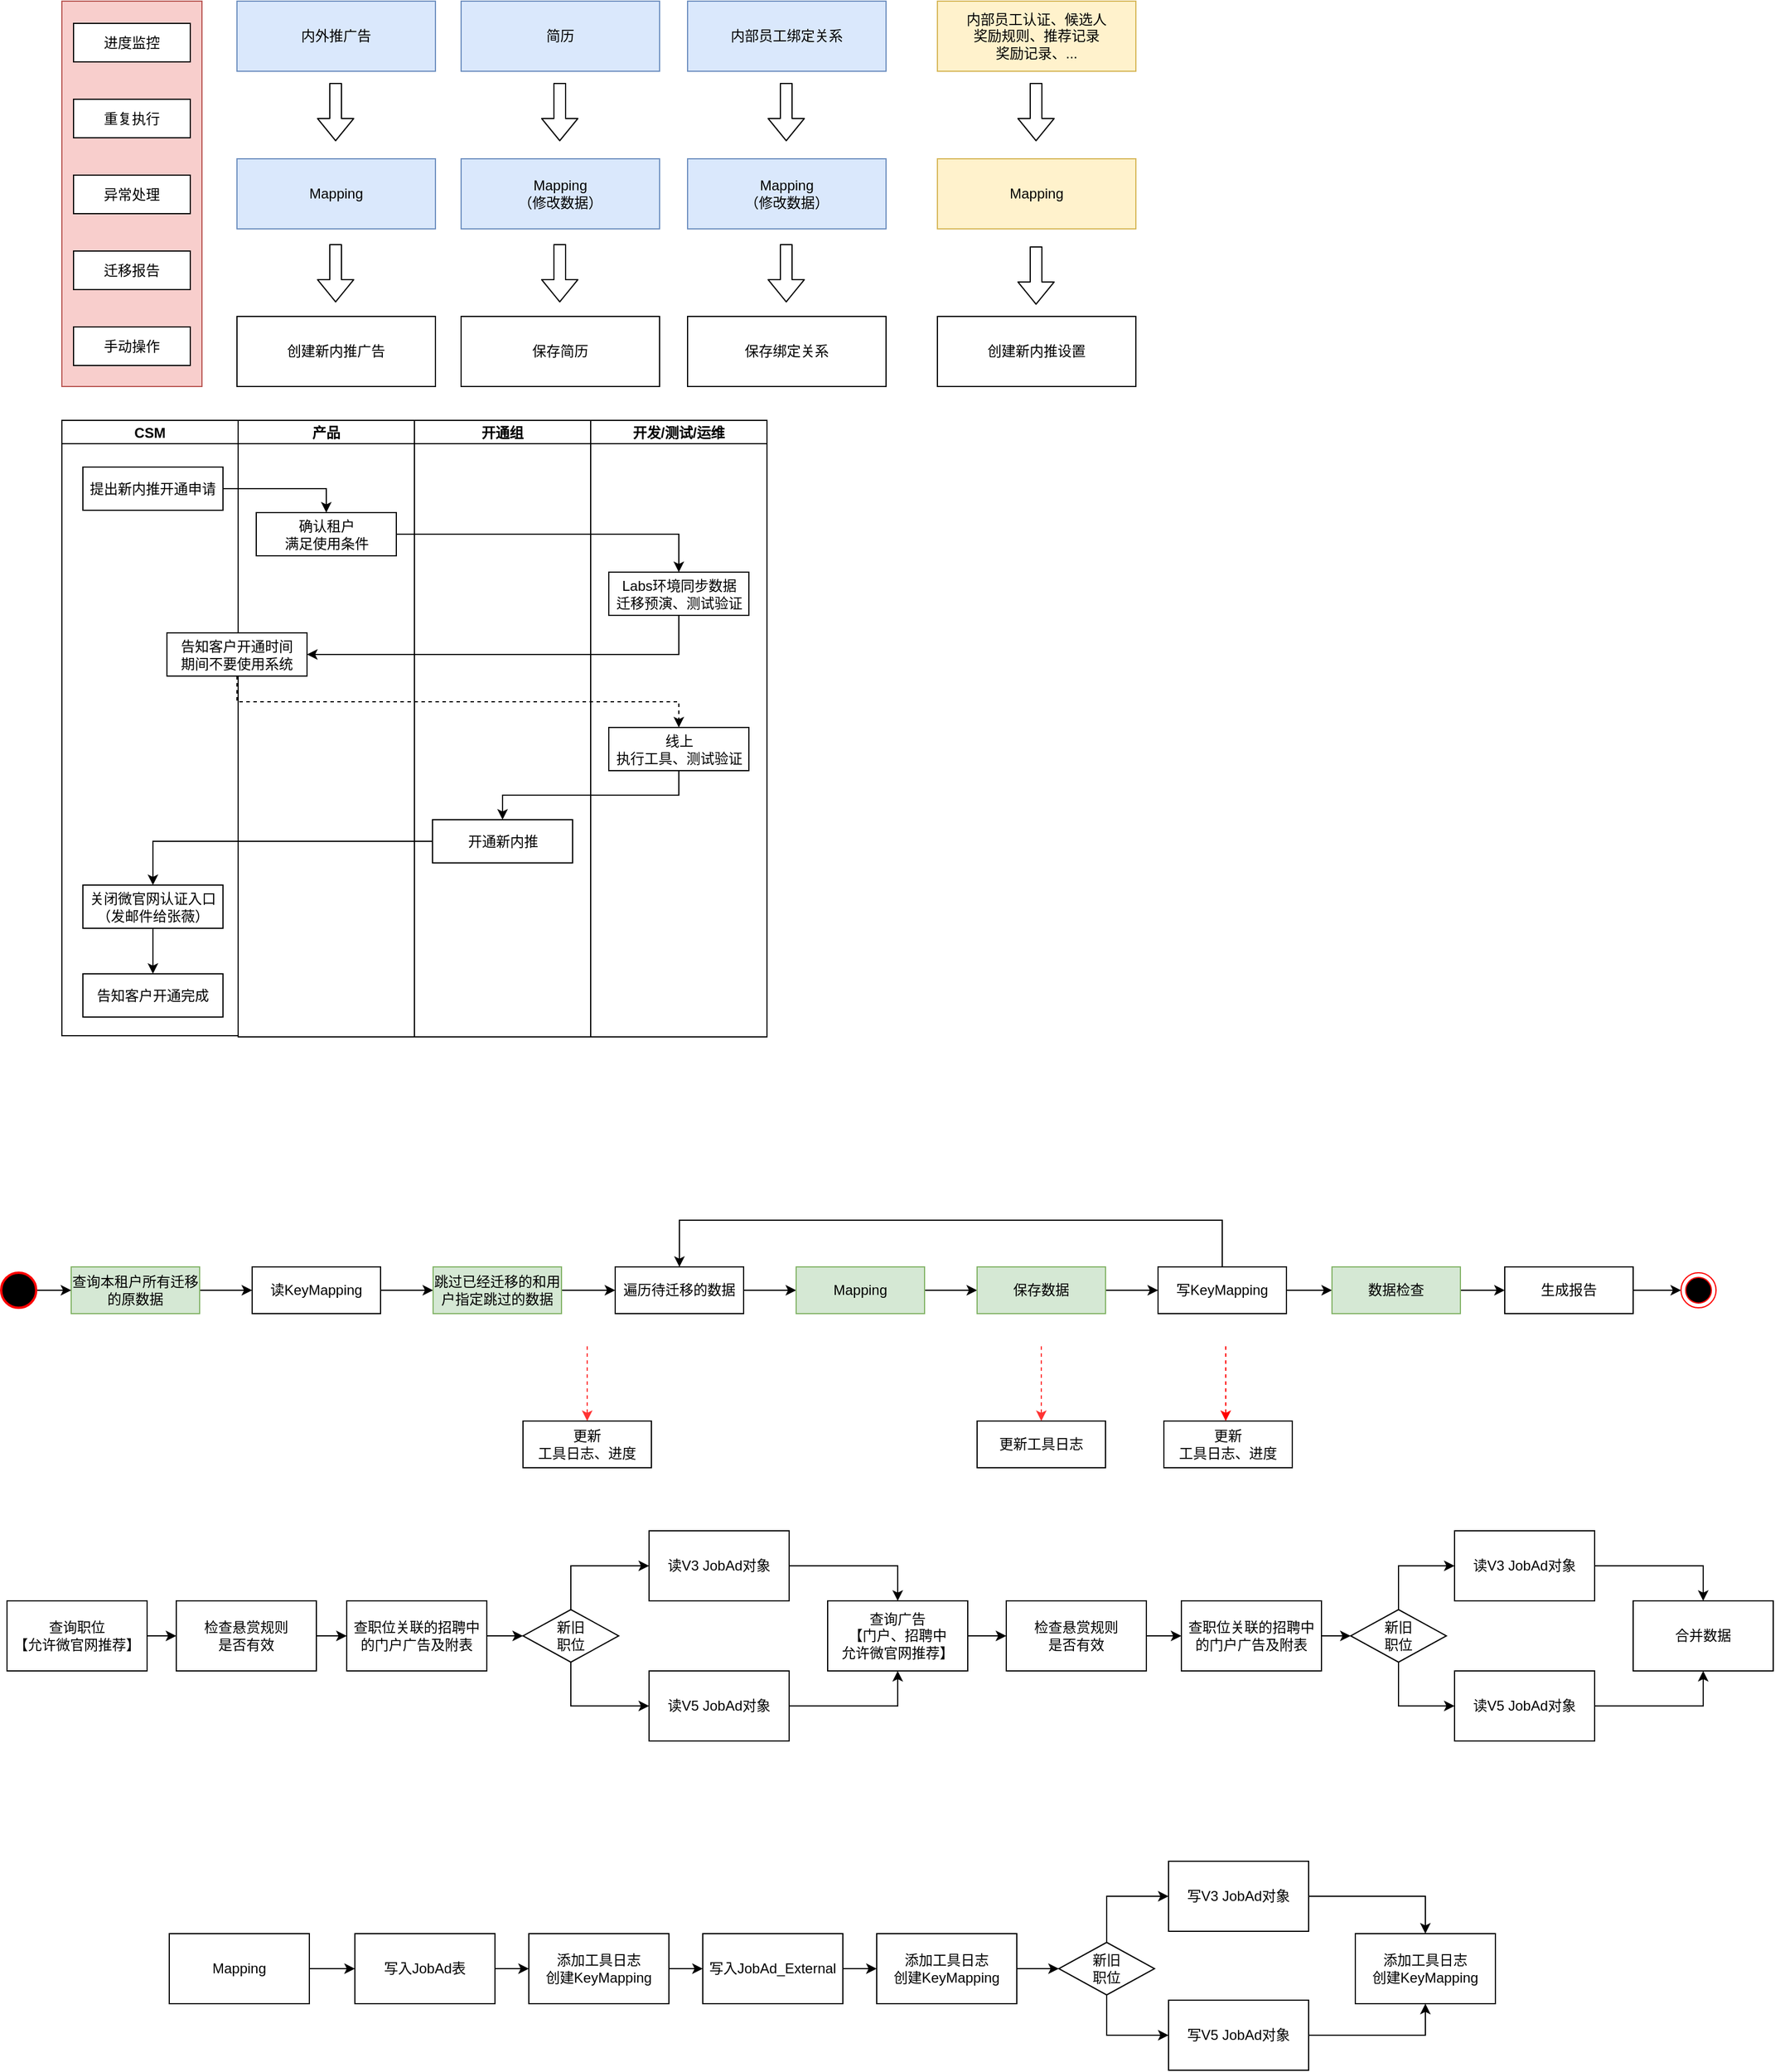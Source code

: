 <mxfile version="14.2.7" type="github">
  <diagram id="opj6cQ-oHb-ZNiN98mbR" name="Page-1">
    <mxGraphModel dx="1538" dy="762" grid="0" gridSize="10" guides="1" tooltips="1" connect="1" arrows="1" fold="1" page="1" pageScale="1" pageWidth="1654" pageHeight="2336" math="0" shadow="0">
      <root>
        <mxCell id="0" />
        <mxCell id="1" parent="0" />
        <mxCell id="UxDuM7FgH8RK6ok0w7r7-1" value="&lt;br&gt;&lt;br&gt;&lt;br&gt;&lt;br&gt;&lt;br&gt;&lt;br&gt;" style="rounded=0;whiteSpace=wrap;html=1;fillColor=#f8cecc;strokeColor=#b85450;" parent="1" vertex="1">
          <mxGeometry x="99" y="24" width="120" height="330" as="geometry" />
        </mxCell>
        <mxCell id="UxDuM7FgH8RK6ok0w7r7-2" value="内外推广告" style="rounded=0;whiteSpace=wrap;html=1;fillColor=#dae8fc;strokeColor=#6c8ebf;" parent="1" vertex="1">
          <mxGeometry x="249" y="24" width="170" height="60" as="geometry" />
        </mxCell>
        <mxCell id="UxDuM7FgH8RK6ok0w7r7-3" value="Mapping" style="rounded=0;whiteSpace=wrap;html=1;fillColor=#dae8fc;strokeColor=#6c8ebf;" parent="1" vertex="1">
          <mxGeometry x="249" y="159" width="170" height="60" as="geometry" />
        </mxCell>
        <mxCell id="UxDuM7FgH8RK6ok0w7r7-4" value="创建新内推广告" style="rounded=0;whiteSpace=wrap;html=1;" parent="1" vertex="1">
          <mxGeometry x="249" y="294" width="170" height="60" as="geometry" />
        </mxCell>
        <mxCell id="UxDuM7FgH8RK6ok0w7r7-8" value="内部员工认证、候选人&lt;br&gt;奖励规则、推荐记录&lt;br&gt;奖励记录、..." style="rounded=0;whiteSpace=wrap;html=1;fillColor=#fff2cc;strokeColor=#d6b656;" parent="1" vertex="1">
          <mxGeometry x="849" y="24" width="170" height="60" as="geometry" />
        </mxCell>
        <mxCell id="UxDuM7FgH8RK6ok0w7r7-9" value="Mapping" style="rounded=0;whiteSpace=wrap;html=1;fillColor=#fff2cc;strokeColor=#d6b656;" parent="1" vertex="1">
          <mxGeometry x="849" y="159" width="170" height="60" as="geometry" />
        </mxCell>
        <mxCell id="UxDuM7FgH8RK6ok0w7r7-10" value="创建新内推设置" style="rounded=0;whiteSpace=wrap;html=1;" parent="1" vertex="1">
          <mxGeometry x="849" y="294" width="170" height="60" as="geometry" />
        </mxCell>
        <mxCell id="UxDuM7FgH8RK6ok0w7r7-14" value="&lt;span&gt;进度监控&lt;/span&gt;" style="rounded=0;whiteSpace=wrap;html=1;" parent="1" vertex="1">
          <mxGeometry x="109" y="43" width="100" height="33" as="geometry" />
        </mxCell>
        <mxCell id="UxDuM7FgH8RK6ok0w7r7-15" value="重复执行" style="rounded=0;whiteSpace=wrap;html=1;" parent="1" vertex="1">
          <mxGeometry x="109" y="108" width="100" height="33" as="geometry" />
        </mxCell>
        <mxCell id="UxDuM7FgH8RK6ok0w7r7-16" value="异常处理" style="rounded=0;whiteSpace=wrap;html=1;" parent="1" vertex="1">
          <mxGeometry x="109" y="173" width="100" height="33" as="geometry" />
        </mxCell>
        <mxCell id="UxDuM7FgH8RK6ok0w7r7-17" value="迁移报告" style="rounded=0;whiteSpace=wrap;html=1;" parent="1" vertex="1">
          <mxGeometry x="109" y="238" width="100" height="33" as="geometry" />
        </mxCell>
        <mxCell id="UxDuM7FgH8RK6ok0w7r7-18" value="" style="shape=flexArrow;endArrow=classic;html=1;" parent="1" edge="1">
          <mxGeometry width="50" height="50" relative="1" as="geometry">
            <mxPoint x="333.5" y="94" as="sourcePoint" />
            <mxPoint x="333.5" y="144" as="targetPoint" />
          </mxGeometry>
        </mxCell>
        <mxCell id="UxDuM7FgH8RK6ok0w7r7-20" value="" style="shape=flexArrow;endArrow=classic;html=1;" parent="1" edge="1">
          <mxGeometry width="50" height="50" relative="1" as="geometry">
            <mxPoint x="933.5" y="94" as="sourcePoint" />
            <mxPoint x="933.5" y="144" as="targetPoint" />
          </mxGeometry>
        </mxCell>
        <mxCell id="UxDuM7FgH8RK6ok0w7r7-21" value="" style="shape=flexArrow;endArrow=classic;html=1;" parent="1" edge="1">
          <mxGeometry width="50" height="50" relative="1" as="geometry">
            <mxPoint x="333.5" y="232" as="sourcePoint" />
            <mxPoint x="333.5" y="282" as="targetPoint" />
          </mxGeometry>
        </mxCell>
        <mxCell id="UxDuM7FgH8RK6ok0w7r7-22" value="" style="shape=flexArrow;endArrow=classic;html=1;" parent="1" edge="1">
          <mxGeometry width="50" height="50" relative="1" as="geometry">
            <mxPoint x="933.5" y="234" as="sourcePoint" />
            <mxPoint x="933.5" y="284" as="targetPoint" />
          </mxGeometry>
        </mxCell>
        <mxCell id="nGThB-1KO8apslphqAMO-1" value="CSM" style="swimlane;startSize=20;" parent="1" vertex="1">
          <mxGeometry x="99" y="383" width="151" height="527" as="geometry" />
        </mxCell>
        <mxCell id="nGThB-1KO8apslphqAMO-6" value="提出新内推开通申请" style="rounded=0;whiteSpace=wrap;html=1;" parent="nGThB-1KO8apslphqAMO-1" vertex="1">
          <mxGeometry x="18" y="40" width="120" height="37" as="geometry" />
        </mxCell>
        <mxCell id="nGThB-1KO8apslphqAMO-26" style="edgeStyle=orthogonalEdgeStyle;rounded=0;orthogonalLoop=1;jettySize=auto;html=1;exitX=0.5;exitY=1;exitDx=0;exitDy=0;" parent="nGThB-1KO8apslphqAMO-1" source="nGThB-1KO8apslphqAMO-23" target="nGThB-1KO8apslphqAMO-25" edge="1">
          <mxGeometry relative="1" as="geometry" />
        </mxCell>
        <mxCell id="nGThB-1KO8apslphqAMO-23" value="关闭微官网认证入口&lt;br&gt;（发邮件给张薇）" style="rounded=0;whiteSpace=wrap;html=1;" parent="nGThB-1KO8apslphqAMO-1" vertex="1">
          <mxGeometry x="18" y="398" width="120" height="37" as="geometry" />
        </mxCell>
        <mxCell id="nGThB-1KO8apslphqAMO-25" value="告知客户开通完成" style="rounded=0;whiteSpace=wrap;html=1;" parent="nGThB-1KO8apslphqAMO-1" vertex="1">
          <mxGeometry x="18" y="474" width="120" height="37" as="geometry" />
        </mxCell>
        <mxCell id="nGThB-1KO8apslphqAMO-3" value="产品" style="swimlane;startSize=20;" parent="1" vertex="1">
          <mxGeometry x="250" y="383" width="151" height="528" as="geometry" />
        </mxCell>
        <mxCell id="nGThB-1KO8apslphqAMO-16" value="确认租户&lt;br&gt;满足使用条件" style="rounded=0;whiteSpace=wrap;html=1;" parent="nGThB-1KO8apslphqAMO-3" vertex="1">
          <mxGeometry x="15.5" y="79" width="120" height="37" as="geometry" />
        </mxCell>
        <mxCell id="nGThB-1KO8apslphqAMO-4" value="开通组" style="swimlane;startSize=20;" parent="1" vertex="1">
          <mxGeometry x="401" y="383" width="151" height="528" as="geometry" />
        </mxCell>
        <mxCell id="nGThB-1KO8apslphqAMO-21" value="开通新内推" style="rounded=0;whiteSpace=wrap;html=1;" parent="nGThB-1KO8apslphqAMO-4" vertex="1">
          <mxGeometry x="15.5" y="342" width="120" height="37" as="geometry" />
        </mxCell>
        <mxCell id="nGThB-1KO8apslphqAMO-5" value="开发/测试/运维" style="swimlane;startSize=20;" parent="1" vertex="1">
          <mxGeometry x="552" y="383" width="151" height="528" as="geometry" />
        </mxCell>
        <mxCell id="nGThB-1KO8apslphqAMO-12" value="Labs环境同步数据&lt;br&gt;迁移预演、测试验证" style="rounded=0;whiteSpace=wrap;html=1;" parent="nGThB-1KO8apslphqAMO-5" vertex="1">
          <mxGeometry x="15.5" y="130" width="120" height="37" as="geometry" />
        </mxCell>
        <mxCell id="nGThB-1KO8apslphqAMO-19" value="线上&lt;br&gt;执行工具、测试验证" style="rounded=0;whiteSpace=wrap;html=1;" parent="nGThB-1KO8apslphqAMO-5" vertex="1">
          <mxGeometry x="15.5" y="263" width="120" height="37" as="geometry" />
        </mxCell>
        <mxCell id="nGThB-1KO8apslphqAMO-14" style="edgeStyle=orthogonalEdgeStyle;rounded=0;orthogonalLoop=1;jettySize=auto;html=1;exitX=0.5;exitY=1;exitDx=0;exitDy=0;entryX=1;entryY=0.5;entryDx=0;entryDy=0;" parent="1" source="nGThB-1KO8apslphqAMO-12" target="nGThB-1KO8apslphqAMO-11" edge="1">
          <mxGeometry relative="1" as="geometry" />
        </mxCell>
        <mxCell id="nGThB-1KO8apslphqAMO-15" style="edgeStyle=orthogonalEdgeStyle;rounded=0;orthogonalLoop=1;jettySize=auto;html=1;exitX=1;exitY=0.5;exitDx=0;exitDy=0;" parent="1" source="nGThB-1KO8apslphqAMO-6" target="nGThB-1KO8apslphqAMO-16" edge="1">
          <mxGeometry relative="1" as="geometry">
            <mxPoint x="325.5" y="473" as="targetPoint" />
          </mxGeometry>
        </mxCell>
        <mxCell id="nGThB-1KO8apslphqAMO-18" style="edgeStyle=orthogonalEdgeStyle;rounded=0;orthogonalLoop=1;jettySize=auto;html=1;exitX=1;exitY=0.5;exitDx=0;exitDy=0;" parent="1" source="nGThB-1KO8apslphqAMO-16" target="nGThB-1KO8apslphqAMO-12" edge="1">
          <mxGeometry relative="1" as="geometry">
            <mxPoint x="611" y="596" as="targetPoint" />
          </mxGeometry>
        </mxCell>
        <mxCell id="nGThB-1KO8apslphqAMO-20" style="edgeStyle=orthogonalEdgeStyle;rounded=0;orthogonalLoop=1;jettySize=auto;html=1;exitX=0.5;exitY=1;exitDx=0;exitDy=0;dashed=1;" parent="1" source="nGThB-1KO8apslphqAMO-11" target="nGThB-1KO8apslphqAMO-19" edge="1">
          <mxGeometry relative="1" as="geometry" />
        </mxCell>
        <mxCell id="nGThB-1KO8apslphqAMO-11" value="告知客户开通时间&lt;br&gt;期间不要使用系统" style="rounded=0;whiteSpace=wrap;html=1;" parent="1" vertex="1">
          <mxGeometry x="189" y="565" width="120" height="37" as="geometry" />
        </mxCell>
        <mxCell id="nGThB-1KO8apslphqAMO-22" style="edgeStyle=orthogonalEdgeStyle;rounded=0;orthogonalLoop=1;jettySize=auto;html=1;exitX=0.5;exitY=1;exitDx=0;exitDy=0;entryX=0.5;entryY=0;entryDx=0;entryDy=0;" parent="1" source="nGThB-1KO8apslphqAMO-19" target="nGThB-1KO8apslphqAMO-21" edge="1">
          <mxGeometry relative="1" as="geometry" />
        </mxCell>
        <mxCell id="nGThB-1KO8apslphqAMO-24" style="edgeStyle=orthogonalEdgeStyle;rounded=0;orthogonalLoop=1;jettySize=auto;html=1;exitX=0;exitY=0.5;exitDx=0;exitDy=0;entryX=0.5;entryY=0;entryDx=0;entryDy=0;" parent="1" source="nGThB-1KO8apslphqAMO-21" target="nGThB-1KO8apslphqAMO-23" edge="1">
          <mxGeometry relative="1" as="geometry" />
        </mxCell>
        <mxCell id="nGThB-1KO8apslphqAMO-28" value="简历" style="rounded=0;whiteSpace=wrap;html=1;fillColor=#dae8fc;strokeColor=#6c8ebf;" parent="1" vertex="1">
          <mxGeometry x="441" y="24" width="170" height="60" as="geometry" />
        </mxCell>
        <mxCell id="nGThB-1KO8apslphqAMO-29" value="Mapping&lt;br&gt;（修改数据）" style="rounded=0;whiteSpace=wrap;html=1;fillColor=#dae8fc;strokeColor=#6c8ebf;" parent="1" vertex="1">
          <mxGeometry x="441" y="159" width="170" height="60" as="geometry" />
        </mxCell>
        <mxCell id="nGThB-1KO8apslphqAMO-30" value="保存简历" style="rounded=0;whiteSpace=wrap;html=1;" parent="1" vertex="1">
          <mxGeometry x="441" y="294" width="170" height="60" as="geometry" />
        </mxCell>
        <mxCell id="nGThB-1KO8apslphqAMO-31" value="" style="shape=flexArrow;endArrow=classic;html=1;" parent="1" edge="1">
          <mxGeometry width="50" height="50" relative="1" as="geometry">
            <mxPoint x="525.5" y="94" as="sourcePoint" />
            <mxPoint x="525.5" y="144" as="targetPoint" />
          </mxGeometry>
        </mxCell>
        <mxCell id="nGThB-1KO8apslphqAMO-32" value="" style="shape=flexArrow;endArrow=classic;html=1;" parent="1" edge="1">
          <mxGeometry width="50" height="50" relative="1" as="geometry">
            <mxPoint x="525.5" y="232" as="sourcePoint" />
            <mxPoint x="525.5" y="282" as="targetPoint" />
          </mxGeometry>
        </mxCell>
        <mxCell id="nGThB-1KO8apslphqAMO-33" value="内部员工绑定关系" style="rounded=0;whiteSpace=wrap;html=1;fillColor=#dae8fc;strokeColor=#6c8ebf;" parent="1" vertex="1">
          <mxGeometry x="635" y="24" width="170" height="60" as="geometry" />
        </mxCell>
        <mxCell id="nGThB-1KO8apslphqAMO-34" value="Mapping&lt;br&gt;（修改数据）" style="rounded=0;whiteSpace=wrap;html=1;fillColor=#dae8fc;strokeColor=#6c8ebf;" parent="1" vertex="1">
          <mxGeometry x="635" y="159" width="170" height="60" as="geometry" />
        </mxCell>
        <mxCell id="nGThB-1KO8apslphqAMO-35" value="保存绑定关系" style="rounded=0;whiteSpace=wrap;html=1;" parent="1" vertex="1">
          <mxGeometry x="635" y="294" width="170" height="60" as="geometry" />
        </mxCell>
        <mxCell id="nGThB-1KO8apslphqAMO-36" value="" style="shape=flexArrow;endArrow=classic;html=1;" parent="1" edge="1">
          <mxGeometry width="50" height="50" relative="1" as="geometry">
            <mxPoint x="719.5" y="94" as="sourcePoint" />
            <mxPoint x="719.5" y="144" as="targetPoint" />
          </mxGeometry>
        </mxCell>
        <mxCell id="nGThB-1KO8apslphqAMO-37" value="" style="shape=flexArrow;endArrow=classic;html=1;" parent="1" edge="1">
          <mxGeometry width="50" height="50" relative="1" as="geometry">
            <mxPoint x="719.5" y="232" as="sourcePoint" />
            <mxPoint x="719.5" y="282" as="targetPoint" />
          </mxGeometry>
        </mxCell>
        <mxCell id="iy9tmgpQ-czvoUK4RxBA-36" style="edgeStyle=orthogonalEdgeStyle;rounded=0;orthogonalLoop=1;jettySize=auto;html=1;exitX=1;exitY=0.5;exitDx=0;exitDy=0;" parent="1" source="iy9tmgpQ-czvoUK4RxBA-3" target="iy9tmgpQ-czvoUK4RxBA-9" edge="1">
          <mxGeometry relative="1" as="geometry" />
        </mxCell>
        <mxCell id="iy9tmgpQ-czvoUK4RxBA-3" value="查询本租户所有迁移的原数据" style="rounded=0;whiteSpace=wrap;html=1;fillColor=#d5e8d4;strokeColor=#82b366;" parent="1" vertex="1">
          <mxGeometry x="107" y="1108" width="110" height="40" as="geometry" />
        </mxCell>
        <mxCell id="iy9tmgpQ-czvoUK4RxBA-37" style="edgeStyle=orthogonalEdgeStyle;rounded=0;orthogonalLoop=1;jettySize=auto;html=1;exitX=1;exitY=0.5;exitDx=0;exitDy=0;" parent="1" source="iy9tmgpQ-czvoUK4RxBA-9" target="iy9tmgpQ-czvoUK4RxBA-35" edge="1">
          <mxGeometry relative="1" as="geometry" />
        </mxCell>
        <mxCell id="iy9tmgpQ-czvoUK4RxBA-9" value="读KeyMapping" style="rounded=0;whiteSpace=wrap;html=1;" parent="1" vertex="1">
          <mxGeometry x="262" y="1108" width="110" height="40" as="geometry" />
        </mxCell>
        <mxCell id="iy9tmgpQ-czvoUK4RxBA-40" style="edgeStyle=orthogonalEdgeStyle;rounded=0;orthogonalLoop=1;jettySize=auto;html=1;exitX=1;exitY=0.5;exitDx=0;exitDy=0;" parent="1" source="iy9tmgpQ-czvoUK4RxBA-15" target="iy9tmgpQ-czvoUK4RxBA-16" edge="1">
          <mxGeometry relative="1" as="geometry" />
        </mxCell>
        <mxCell id="iy9tmgpQ-czvoUK4RxBA-15" value="遍历待迁移的数据" style="rounded=0;whiteSpace=wrap;html=1;" parent="1" vertex="1">
          <mxGeometry x="573" y="1108" width="110" height="40" as="geometry" />
        </mxCell>
        <mxCell id="iy9tmgpQ-czvoUK4RxBA-41" style="edgeStyle=orthogonalEdgeStyle;rounded=0;orthogonalLoop=1;jettySize=auto;html=1;exitX=1;exitY=0.5;exitDx=0;exitDy=0;" parent="1" source="iy9tmgpQ-czvoUK4RxBA-16" target="iy9tmgpQ-czvoUK4RxBA-18" edge="1">
          <mxGeometry relative="1" as="geometry" />
        </mxCell>
        <mxCell id="iy9tmgpQ-czvoUK4RxBA-16" value="Mapping" style="rounded=0;whiteSpace=wrap;html=1;fillColor=#d5e8d4;strokeColor=#82b366;" parent="1" vertex="1">
          <mxGeometry x="728" y="1108" width="110" height="40" as="geometry" />
        </mxCell>
        <mxCell id="iy9tmgpQ-czvoUK4RxBA-42" style="edgeStyle=orthogonalEdgeStyle;rounded=0;orthogonalLoop=1;jettySize=auto;html=1;exitX=1;exitY=0.5;exitDx=0;exitDy=0;" parent="1" source="iy9tmgpQ-czvoUK4RxBA-18" target="iy9tmgpQ-czvoUK4RxBA-19" edge="1">
          <mxGeometry relative="1" as="geometry" />
        </mxCell>
        <mxCell id="iy9tmgpQ-czvoUK4RxBA-18" value="保存数据" style="rounded=0;whiteSpace=wrap;html=1;fillColor=#d5e8d4;strokeColor=#82b366;" parent="1" vertex="1">
          <mxGeometry x="883" y="1108" width="110" height="40" as="geometry" />
        </mxCell>
        <mxCell id="iy9tmgpQ-czvoUK4RxBA-54" style="edgeStyle=orthogonalEdgeStyle;rounded=0;orthogonalLoop=1;jettySize=auto;html=1;exitX=0.5;exitY=0;exitDx=0;exitDy=0;entryX=0.5;entryY=0;entryDx=0;entryDy=0;" parent="1" source="iy9tmgpQ-czvoUK4RxBA-19" target="iy9tmgpQ-czvoUK4RxBA-15" edge="1">
          <mxGeometry relative="1" as="geometry">
            <Array as="points">
              <mxPoint x="1093" y="1068" />
              <mxPoint x="628" y="1068" />
            </Array>
          </mxGeometry>
        </mxCell>
        <mxCell id="iy9tmgpQ-czvoUK4RxBA-61" value="" style="edgeStyle=orthogonalEdgeStyle;rounded=0;orthogonalLoop=1;jettySize=auto;html=1;" parent="1" source="iy9tmgpQ-czvoUK4RxBA-19" target="iy9tmgpQ-czvoUK4RxBA-60" edge="1">
          <mxGeometry relative="1" as="geometry" />
        </mxCell>
        <mxCell id="iy9tmgpQ-czvoUK4RxBA-19" value="写KeyMapping" style="rounded=0;whiteSpace=wrap;html=1;" parent="1" vertex="1">
          <mxGeometry x="1038" y="1108" width="110" height="40" as="geometry" />
        </mxCell>
        <mxCell id="iy9tmgpQ-czvoUK4RxBA-38" style="edgeStyle=orthogonalEdgeStyle;rounded=0;orthogonalLoop=1;jettySize=auto;html=1;exitX=1;exitY=0.5;exitDx=0;exitDy=0;" parent="1" source="iy9tmgpQ-czvoUK4RxBA-35" target="iy9tmgpQ-czvoUK4RxBA-15" edge="1">
          <mxGeometry relative="1" as="geometry">
            <mxPoint x="572" y="1128" as="targetPoint" />
          </mxGeometry>
        </mxCell>
        <mxCell id="iy9tmgpQ-czvoUK4RxBA-35" value="&lt;span&gt;跳过已经迁移的和用户指定跳过的数据&lt;/span&gt;" style="rounded=0;whiteSpace=wrap;html=1;fillColor=#d5e8d4;strokeColor=#82b366;" parent="1" vertex="1">
          <mxGeometry x="417" y="1108" width="110" height="40" as="geometry" />
        </mxCell>
        <mxCell id="iy9tmgpQ-czvoUK4RxBA-49" style="edgeStyle=orthogonalEdgeStyle;rounded=0;orthogonalLoop=1;jettySize=auto;html=1;exitX=1;exitY=0.5;exitDx=0;exitDy=0;entryX=0;entryY=0.5;entryDx=0;entryDy=0;" parent="1" source="iy9tmgpQ-czvoUK4RxBA-44" target="iy9tmgpQ-czvoUK4RxBA-48" edge="1">
          <mxGeometry relative="1" as="geometry" />
        </mxCell>
        <mxCell id="iy9tmgpQ-czvoUK4RxBA-44" value="生成报告" style="rounded=0;whiteSpace=wrap;html=1;" parent="1" vertex="1">
          <mxGeometry x="1335" y="1108" width="110" height="40" as="geometry" />
        </mxCell>
        <mxCell id="iy9tmgpQ-czvoUK4RxBA-47" style="edgeStyle=orthogonalEdgeStyle;rounded=0;orthogonalLoop=1;jettySize=auto;html=1;exitX=1;exitY=0.5;exitDx=0;exitDy=0;exitPerimeter=0;" parent="1" source="iy9tmgpQ-czvoUK4RxBA-46" target="iy9tmgpQ-czvoUK4RxBA-3" edge="1">
          <mxGeometry relative="1" as="geometry" />
        </mxCell>
        <mxCell id="iy9tmgpQ-czvoUK4RxBA-46" value="" style="strokeWidth=2;html=1;shape=mxgraph.flowchart.start_2;whiteSpace=wrap;strokeColor=#FF0000;fillColor=#000000;" parent="1" vertex="1">
          <mxGeometry x="47" y="1113" width="30" height="30" as="geometry" />
        </mxCell>
        <mxCell id="iy9tmgpQ-czvoUK4RxBA-48" value="" style="ellipse;html=1;shape=endState;fillColor=#000000;strokeColor=#ff0000;" parent="1" vertex="1">
          <mxGeometry x="1486" y="1113" width="30" height="30" as="geometry" />
        </mxCell>
        <mxCell id="iy9tmgpQ-czvoUK4RxBA-51" value="更新&lt;br&gt;工具日志、进度" style="rounded=0;whiteSpace=wrap;html=1;" parent="1" vertex="1">
          <mxGeometry x="494" y="1240" width="110" height="40" as="geometry" />
        </mxCell>
        <mxCell id="iy9tmgpQ-czvoUK4RxBA-52" value="更新&lt;br&gt;工具日志、进度" style="rounded=0;whiteSpace=wrap;html=1;" parent="1" vertex="1">
          <mxGeometry x="1043" y="1240" width="110" height="40" as="geometry" />
        </mxCell>
        <mxCell id="iy9tmgpQ-czvoUK4RxBA-53" style="edgeStyle=orthogonalEdgeStyle;rounded=0;orthogonalLoop=1;jettySize=auto;html=1;entryX=0.5;entryY=0;entryDx=0;entryDy=0;dashed=1;strokeColor=#FF3333;" parent="1" target="iy9tmgpQ-czvoUK4RxBA-51" edge="1">
          <mxGeometry relative="1" as="geometry">
            <mxPoint x="549" y="1176" as="sourcePoint" />
            <mxPoint x="582" y="1176" as="targetPoint" />
            <Array as="points">
              <mxPoint x="549" y="1176" />
            </Array>
          </mxGeometry>
        </mxCell>
        <mxCell id="iy9tmgpQ-czvoUK4RxBA-55" style="edgeStyle=orthogonalEdgeStyle;rounded=0;orthogonalLoop=1;jettySize=auto;html=1;entryX=0.5;entryY=0;entryDx=0;entryDy=0;dashed=1;strokeColor=#FF0000;" parent="1" edge="1">
          <mxGeometry relative="1" as="geometry">
            <mxPoint x="1096" y="1176" as="sourcePoint" />
            <mxPoint x="1096" y="1240" as="targetPoint" />
            <Array as="points">
              <mxPoint x="1096" y="1176" />
            </Array>
          </mxGeometry>
        </mxCell>
        <mxCell id="iy9tmgpQ-czvoUK4RxBA-57" value="更新工具日志" style="rounded=0;whiteSpace=wrap;html=1;" parent="1" vertex="1">
          <mxGeometry x="883" y="1240" width="110" height="40" as="geometry" />
        </mxCell>
        <mxCell id="iy9tmgpQ-czvoUK4RxBA-58" style="edgeStyle=orthogonalEdgeStyle;rounded=0;orthogonalLoop=1;jettySize=auto;html=1;entryX=0.5;entryY=0;entryDx=0;entryDy=0;dashed=1;strokeColor=#FF3333;" parent="1" target="iy9tmgpQ-czvoUK4RxBA-57" edge="1">
          <mxGeometry relative="1" as="geometry">
            <mxPoint x="938" y="1176" as="sourcePoint" />
            <mxPoint x="971" y="1176" as="targetPoint" />
            <Array as="points">
              <mxPoint x="938" y="1176" />
            </Array>
          </mxGeometry>
        </mxCell>
        <mxCell id="iy9tmgpQ-czvoUK4RxBA-59" value="手动操作" style="rounded=0;whiteSpace=wrap;html=1;" parent="1" vertex="1">
          <mxGeometry x="109" y="303" width="100" height="33" as="geometry" />
        </mxCell>
        <mxCell id="iy9tmgpQ-czvoUK4RxBA-62" value="" style="edgeStyle=orthogonalEdgeStyle;rounded=0;orthogonalLoop=1;jettySize=auto;html=1;" parent="1" source="iy9tmgpQ-czvoUK4RxBA-60" target="iy9tmgpQ-czvoUK4RxBA-44" edge="1">
          <mxGeometry relative="1" as="geometry" />
        </mxCell>
        <mxCell id="iy9tmgpQ-czvoUK4RxBA-60" value="数据检查" style="rounded=0;whiteSpace=wrap;html=1;fillColor=#d5e8d4;strokeColor=#82b366;" parent="1" vertex="1">
          <mxGeometry x="1187" y="1108" width="110" height="40" as="geometry" />
        </mxCell>
        <mxCell id="npHzGUYv4bvlZJb39J2E-19" style="edgeStyle=orthogonalEdgeStyle;rounded=0;orthogonalLoop=1;jettySize=auto;html=1;exitX=1;exitY=0.5;exitDx=0;exitDy=0;" edge="1" parent="1" source="npHzGUYv4bvlZJb39J2E-3" target="npHzGUYv4bvlZJb39J2E-4">
          <mxGeometry relative="1" as="geometry" />
        </mxCell>
        <mxCell id="npHzGUYv4bvlZJb39J2E-3" value="查询职位&lt;br&gt;【允许微官网推荐】" style="whiteSpace=wrap;html=1;" vertex="1" parent="1">
          <mxGeometry x="52" y="1394" width="120" height="60" as="geometry" />
        </mxCell>
        <mxCell id="npHzGUYv4bvlZJb39J2E-20" style="edgeStyle=orthogonalEdgeStyle;rounded=0;orthogonalLoop=1;jettySize=auto;html=1;exitX=1;exitY=0.5;exitDx=0;exitDy=0;" edge="1" parent="1" source="npHzGUYv4bvlZJb39J2E-4" target="npHzGUYv4bvlZJb39J2E-6">
          <mxGeometry relative="1" as="geometry" />
        </mxCell>
        <mxCell id="npHzGUYv4bvlZJb39J2E-4" value="检查悬赏规则&lt;br&gt;是否有效" style="whiteSpace=wrap;html=1;" vertex="1" parent="1">
          <mxGeometry x="197" y="1394" width="120" height="60" as="geometry" />
        </mxCell>
        <mxCell id="npHzGUYv4bvlZJb39J2E-32" style="edgeStyle=orthogonalEdgeStyle;rounded=0;orthogonalLoop=1;jettySize=auto;html=1;exitX=1;exitY=0.5;exitDx=0;exitDy=0;" edge="1" parent="1" source="npHzGUYv4bvlZJb39J2E-6" target="npHzGUYv4bvlZJb39J2E-25">
          <mxGeometry relative="1" as="geometry" />
        </mxCell>
        <mxCell id="npHzGUYv4bvlZJb39J2E-6" value="查职位关联的招聘中的门户广告及附表" style="whiteSpace=wrap;html=1;" vertex="1" parent="1">
          <mxGeometry x="343" y="1394" width="120" height="60" as="geometry" />
        </mxCell>
        <mxCell id="npHzGUYv4bvlZJb39J2E-22" style="edgeStyle=orthogonalEdgeStyle;rounded=0;orthogonalLoop=1;jettySize=auto;html=1;exitX=1;exitY=0.5;exitDx=0;exitDy=0;" edge="1" parent="1" source="npHzGUYv4bvlZJb39J2E-13" target="npHzGUYv4bvlZJb39J2E-17">
          <mxGeometry relative="1" as="geometry" />
        </mxCell>
        <mxCell id="npHzGUYv4bvlZJb39J2E-13" value="查询广告&lt;br&gt;【门户、招聘中&lt;br&gt;允许微官网推荐】" style="whiteSpace=wrap;html=1;" vertex="1" parent="1">
          <mxGeometry x="755" y="1394" width="120" height="60" as="geometry" />
        </mxCell>
        <mxCell id="npHzGUYv4bvlZJb39J2E-15" value="合并数据" style="whiteSpace=wrap;html=1;" vertex="1" parent="1">
          <mxGeometry x="1445" y="1394" width="120" height="60" as="geometry" />
        </mxCell>
        <mxCell id="npHzGUYv4bvlZJb39J2E-23" style="edgeStyle=orthogonalEdgeStyle;rounded=0;orthogonalLoop=1;jettySize=auto;html=1;exitX=1;exitY=0.5;exitDx=0;exitDy=0;" edge="1" parent="1" source="npHzGUYv4bvlZJb39J2E-17" target="npHzGUYv4bvlZJb39J2E-18">
          <mxGeometry relative="1" as="geometry" />
        </mxCell>
        <mxCell id="npHzGUYv4bvlZJb39J2E-17" value="检查悬赏规则&lt;br&gt;是否有效" style="whiteSpace=wrap;html=1;" vertex="1" parent="1">
          <mxGeometry x="908" y="1394" width="120" height="60" as="geometry" />
        </mxCell>
        <mxCell id="npHzGUYv4bvlZJb39J2E-37" style="edgeStyle=orthogonalEdgeStyle;rounded=0;orthogonalLoop=1;jettySize=auto;html=1;exitX=1;exitY=0.5;exitDx=0;exitDy=0;" edge="1" parent="1" source="npHzGUYv4bvlZJb39J2E-18" target="npHzGUYv4bvlZJb39J2E-29">
          <mxGeometry relative="1" as="geometry" />
        </mxCell>
        <mxCell id="npHzGUYv4bvlZJb39J2E-18" value="查职位关联的招聘中的门户广告及附表" style="whiteSpace=wrap;html=1;" vertex="1" parent="1">
          <mxGeometry x="1058" y="1394" width="120" height="60" as="geometry" />
        </mxCell>
        <mxCell id="npHzGUYv4bvlZJb39J2E-33" style="edgeStyle=orthogonalEdgeStyle;rounded=0;orthogonalLoop=1;jettySize=auto;html=1;exitX=0.5;exitY=0;exitDx=0;exitDy=0;entryX=0;entryY=0.5;entryDx=0;entryDy=0;" edge="1" parent="1" source="npHzGUYv4bvlZJb39J2E-25" target="npHzGUYv4bvlZJb39J2E-27">
          <mxGeometry relative="1" as="geometry" />
        </mxCell>
        <mxCell id="npHzGUYv4bvlZJb39J2E-34" style="edgeStyle=orthogonalEdgeStyle;rounded=0;orthogonalLoop=1;jettySize=auto;html=1;exitX=0.5;exitY=1;exitDx=0;exitDy=0;entryX=0;entryY=0.5;entryDx=0;entryDy=0;" edge="1" parent="1" source="npHzGUYv4bvlZJb39J2E-25" target="npHzGUYv4bvlZJb39J2E-28">
          <mxGeometry relative="1" as="geometry" />
        </mxCell>
        <mxCell id="npHzGUYv4bvlZJb39J2E-25" value="新旧&lt;br&gt;职位" style="rhombus;whiteSpace=wrap;html=1;" vertex="1" parent="1">
          <mxGeometry x="494" y="1401.5" width="82" height="45" as="geometry" />
        </mxCell>
        <mxCell id="npHzGUYv4bvlZJb39J2E-36" style="edgeStyle=orthogonalEdgeStyle;rounded=0;orthogonalLoop=1;jettySize=auto;html=1;exitX=1;exitY=0.5;exitDx=0;exitDy=0;entryX=0.5;entryY=0;entryDx=0;entryDy=0;" edge="1" parent="1" source="npHzGUYv4bvlZJb39J2E-27" target="npHzGUYv4bvlZJb39J2E-13">
          <mxGeometry relative="1" as="geometry" />
        </mxCell>
        <mxCell id="npHzGUYv4bvlZJb39J2E-27" value="读V3 JobAd对象" style="whiteSpace=wrap;html=1;" vertex="1" parent="1">
          <mxGeometry x="602" y="1334" width="120" height="60" as="geometry" />
        </mxCell>
        <mxCell id="npHzGUYv4bvlZJb39J2E-35" style="edgeStyle=orthogonalEdgeStyle;rounded=0;orthogonalLoop=1;jettySize=auto;html=1;exitX=1;exitY=0.5;exitDx=0;exitDy=0;entryX=0.5;entryY=1;entryDx=0;entryDy=0;" edge="1" parent="1" source="npHzGUYv4bvlZJb39J2E-28" target="npHzGUYv4bvlZJb39J2E-13">
          <mxGeometry relative="1" as="geometry" />
        </mxCell>
        <mxCell id="npHzGUYv4bvlZJb39J2E-28" value="读V5 JobAd对象" style="whiteSpace=wrap;html=1;" vertex="1" parent="1">
          <mxGeometry x="602" y="1454" width="120" height="60" as="geometry" />
        </mxCell>
        <mxCell id="npHzGUYv4bvlZJb39J2E-38" style="edgeStyle=orthogonalEdgeStyle;rounded=0;orthogonalLoop=1;jettySize=auto;html=1;exitX=0.5;exitY=0;exitDx=0;exitDy=0;entryX=0;entryY=0.5;entryDx=0;entryDy=0;" edge="1" parent="1" source="npHzGUYv4bvlZJb39J2E-29" target="npHzGUYv4bvlZJb39J2E-30">
          <mxGeometry relative="1" as="geometry" />
        </mxCell>
        <mxCell id="npHzGUYv4bvlZJb39J2E-39" style="edgeStyle=orthogonalEdgeStyle;rounded=0;orthogonalLoop=1;jettySize=auto;html=1;exitX=0.5;exitY=1;exitDx=0;exitDy=0;entryX=0;entryY=0.5;entryDx=0;entryDy=0;" edge="1" parent="1" source="npHzGUYv4bvlZJb39J2E-29" target="npHzGUYv4bvlZJb39J2E-31">
          <mxGeometry relative="1" as="geometry" />
        </mxCell>
        <mxCell id="npHzGUYv4bvlZJb39J2E-29" value="新旧&lt;br&gt;职位" style="rhombus;whiteSpace=wrap;html=1;" vertex="1" parent="1">
          <mxGeometry x="1203" y="1401.5" width="82" height="45" as="geometry" />
        </mxCell>
        <mxCell id="npHzGUYv4bvlZJb39J2E-41" style="edgeStyle=orthogonalEdgeStyle;rounded=0;orthogonalLoop=1;jettySize=auto;html=1;exitX=1;exitY=0.5;exitDx=0;exitDy=0;entryX=0.5;entryY=0;entryDx=0;entryDy=0;" edge="1" parent="1" source="npHzGUYv4bvlZJb39J2E-30" target="npHzGUYv4bvlZJb39J2E-15">
          <mxGeometry relative="1" as="geometry" />
        </mxCell>
        <mxCell id="npHzGUYv4bvlZJb39J2E-30" value="读V3 JobAd对象" style="whiteSpace=wrap;html=1;" vertex="1" parent="1">
          <mxGeometry x="1292" y="1334" width="120" height="60" as="geometry" />
        </mxCell>
        <mxCell id="npHzGUYv4bvlZJb39J2E-40" style="edgeStyle=orthogonalEdgeStyle;rounded=0;orthogonalLoop=1;jettySize=auto;html=1;exitX=1;exitY=0.5;exitDx=0;exitDy=0;entryX=0.5;entryY=1;entryDx=0;entryDy=0;" edge="1" parent="1" source="npHzGUYv4bvlZJb39J2E-31" target="npHzGUYv4bvlZJb39J2E-15">
          <mxGeometry relative="1" as="geometry" />
        </mxCell>
        <mxCell id="npHzGUYv4bvlZJb39J2E-31" value="读V5 JobAd对象" style="whiteSpace=wrap;html=1;" vertex="1" parent="1">
          <mxGeometry x="1292" y="1454" width="120" height="60" as="geometry" />
        </mxCell>
        <mxCell id="npHzGUYv4bvlZJb39J2E-58" style="edgeStyle=orthogonalEdgeStyle;rounded=0;orthogonalLoop=1;jettySize=auto;html=1;exitX=1;exitY=0.5;exitDx=0;exitDy=0;" edge="1" parent="1" source="npHzGUYv4bvlZJb39J2E-43" target="npHzGUYv4bvlZJb39J2E-44">
          <mxGeometry relative="1" as="geometry" />
        </mxCell>
        <mxCell id="npHzGUYv4bvlZJb39J2E-43" value="Mapping" style="whiteSpace=wrap;html=1;" vertex="1" parent="1">
          <mxGeometry x="191" y="1679" width="120" height="60" as="geometry" />
        </mxCell>
        <mxCell id="npHzGUYv4bvlZJb39J2E-59" style="edgeStyle=orthogonalEdgeStyle;rounded=0;orthogonalLoop=1;jettySize=auto;html=1;exitX=1;exitY=0.5;exitDx=0;exitDy=0;" edge="1" parent="1" source="npHzGUYv4bvlZJb39J2E-44" target="npHzGUYv4bvlZJb39J2E-45">
          <mxGeometry relative="1" as="geometry" />
        </mxCell>
        <mxCell id="npHzGUYv4bvlZJb39J2E-44" value="写入JobAd表" style="whiteSpace=wrap;html=1;" vertex="1" parent="1">
          <mxGeometry x="350" y="1679" width="120" height="60" as="geometry" />
        </mxCell>
        <mxCell id="npHzGUYv4bvlZJb39J2E-60" style="edgeStyle=orthogonalEdgeStyle;rounded=0;orthogonalLoop=1;jettySize=auto;html=1;exitX=1;exitY=0.5;exitDx=0;exitDy=0;" edge="1" parent="1" source="npHzGUYv4bvlZJb39J2E-45" target="npHzGUYv4bvlZJb39J2E-46">
          <mxGeometry relative="1" as="geometry" />
        </mxCell>
        <mxCell id="npHzGUYv4bvlZJb39J2E-45" value="添加工具日志&lt;br&gt;创建KeyMapping" style="whiteSpace=wrap;html=1;" vertex="1" parent="1">
          <mxGeometry x="499" y="1679" width="120" height="60" as="geometry" />
        </mxCell>
        <mxCell id="npHzGUYv4bvlZJb39J2E-61" style="edgeStyle=orthogonalEdgeStyle;rounded=0;orthogonalLoop=1;jettySize=auto;html=1;exitX=1;exitY=0.5;exitDx=0;exitDy=0;" edge="1" parent="1" source="npHzGUYv4bvlZJb39J2E-46" target="npHzGUYv4bvlZJb39J2E-47">
          <mxGeometry relative="1" as="geometry" />
        </mxCell>
        <mxCell id="npHzGUYv4bvlZJb39J2E-46" value="写入JobAd_External" style="whiteSpace=wrap;html=1;" vertex="1" parent="1">
          <mxGeometry x="648" y="1679" width="120" height="60" as="geometry" />
        </mxCell>
        <mxCell id="npHzGUYv4bvlZJb39J2E-54" style="edgeStyle=orthogonalEdgeStyle;rounded=0;orthogonalLoop=1;jettySize=auto;html=1;exitX=1;exitY=0.5;exitDx=0;exitDy=0;" edge="1" parent="1" source="npHzGUYv4bvlZJb39J2E-47" target="npHzGUYv4bvlZJb39J2E-51">
          <mxGeometry relative="1" as="geometry" />
        </mxCell>
        <mxCell id="npHzGUYv4bvlZJb39J2E-47" value="添加工具日志&lt;br&gt;创建KeyMapping" style="whiteSpace=wrap;html=1;" vertex="1" parent="1">
          <mxGeometry x="797" y="1679" width="120" height="60" as="geometry" />
        </mxCell>
        <mxCell id="npHzGUYv4bvlZJb39J2E-49" style="edgeStyle=orthogonalEdgeStyle;rounded=0;orthogonalLoop=1;jettySize=auto;html=1;exitX=0.5;exitY=0;exitDx=0;exitDy=0;entryX=0;entryY=0.5;entryDx=0;entryDy=0;" edge="1" parent="1" source="npHzGUYv4bvlZJb39J2E-51" target="npHzGUYv4bvlZJb39J2E-52">
          <mxGeometry relative="1" as="geometry" />
        </mxCell>
        <mxCell id="npHzGUYv4bvlZJb39J2E-50" style="edgeStyle=orthogonalEdgeStyle;rounded=0;orthogonalLoop=1;jettySize=auto;html=1;exitX=0.5;exitY=1;exitDx=0;exitDy=0;entryX=0;entryY=0.5;entryDx=0;entryDy=0;" edge="1" parent="1" source="npHzGUYv4bvlZJb39J2E-51" target="npHzGUYv4bvlZJb39J2E-53">
          <mxGeometry relative="1" as="geometry" />
        </mxCell>
        <mxCell id="npHzGUYv4bvlZJb39J2E-51" value="新旧&lt;br&gt;职位" style="rhombus;whiteSpace=wrap;html=1;" vertex="1" parent="1">
          <mxGeometry x="953" y="1686.5" width="82" height="45" as="geometry" />
        </mxCell>
        <mxCell id="npHzGUYv4bvlZJb39J2E-56" style="edgeStyle=orthogonalEdgeStyle;rounded=0;orthogonalLoop=1;jettySize=auto;html=1;exitX=1;exitY=0.5;exitDx=0;exitDy=0;" edge="1" parent="1" source="npHzGUYv4bvlZJb39J2E-52" target="npHzGUYv4bvlZJb39J2E-55">
          <mxGeometry relative="1" as="geometry" />
        </mxCell>
        <mxCell id="npHzGUYv4bvlZJb39J2E-52" value="写V3 JobAd对象" style="whiteSpace=wrap;html=1;" vertex="1" parent="1">
          <mxGeometry x="1047" y="1617" width="120" height="60" as="geometry" />
        </mxCell>
        <mxCell id="npHzGUYv4bvlZJb39J2E-57" style="edgeStyle=orthogonalEdgeStyle;rounded=0;orthogonalLoop=1;jettySize=auto;html=1;exitX=1;exitY=0.5;exitDx=0;exitDy=0;entryX=0.5;entryY=1;entryDx=0;entryDy=0;" edge="1" parent="1" source="npHzGUYv4bvlZJb39J2E-53" target="npHzGUYv4bvlZJb39J2E-55">
          <mxGeometry relative="1" as="geometry" />
        </mxCell>
        <mxCell id="npHzGUYv4bvlZJb39J2E-53" value="写V5 JobAd对象" style="whiteSpace=wrap;html=1;" vertex="1" parent="1">
          <mxGeometry x="1047" y="1736" width="120" height="60" as="geometry" />
        </mxCell>
        <mxCell id="npHzGUYv4bvlZJb39J2E-55" value="添加工具日志&lt;br&gt;创建KeyMapping" style="whiteSpace=wrap;html=1;" vertex="1" parent="1">
          <mxGeometry x="1207" y="1679" width="120" height="60" as="geometry" />
        </mxCell>
      </root>
    </mxGraphModel>
  </diagram>
</mxfile>
